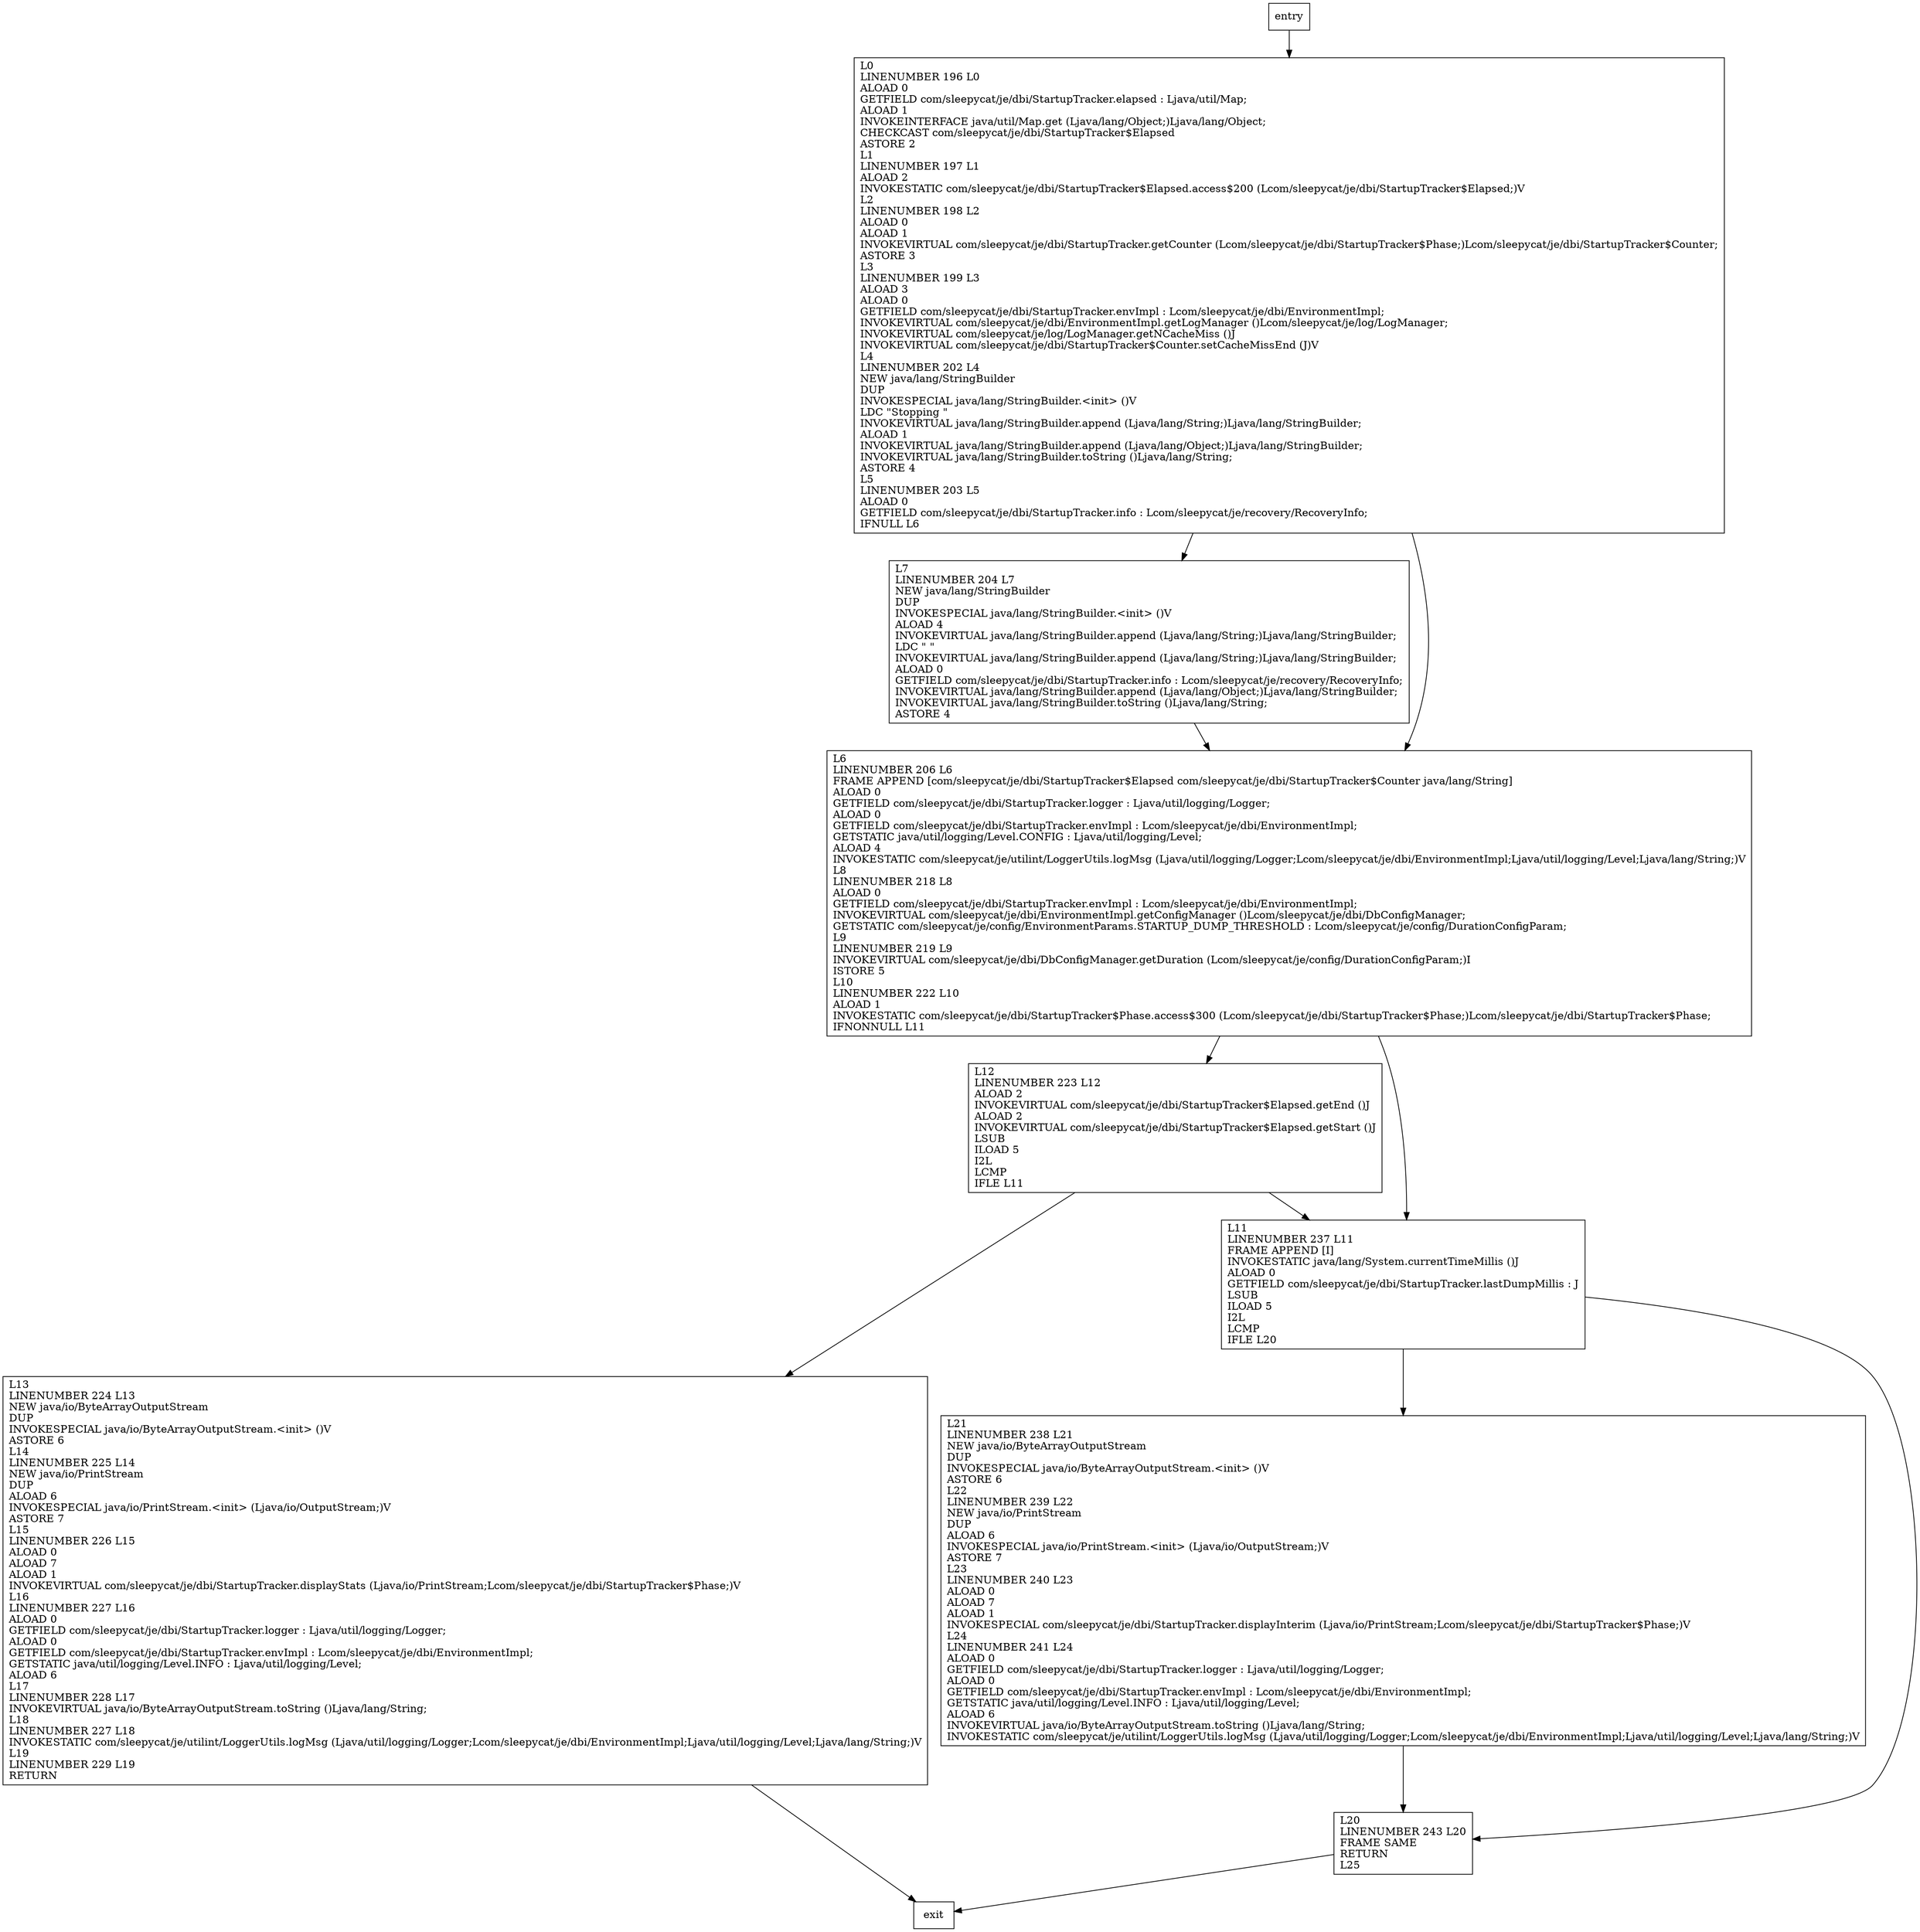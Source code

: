 digraph stop {
node [shape=record];
1986992559 [label="L7\lLINENUMBER 204 L7\lNEW java/lang/StringBuilder\lDUP\lINVOKESPECIAL java/lang/StringBuilder.\<init\> ()V\lALOAD 4\lINVOKEVIRTUAL java/lang/StringBuilder.append (Ljava/lang/String;)Ljava/lang/StringBuilder;\lLDC \" \"\lINVOKEVIRTUAL java/lang/StringBuilder.append (Ljava/lang/String;)Ljava/lang/StringBuilder;\lALOAD 0\lGETFIELD com/sleepycat/je/dbi/StartupTracker.info : Lcom/sleepycat/je/recovery/RecoveryInfo;\lINVOKEVIRTUAL java/lang/StringBuilder.append (Ljava/lang/Object;)Ljava/lang/StringBuilder;\lINVOKEVIRTUAL java/lang/StringBuilder.toString ()Ljava/lang/String;\lASTORE 4\l"];
604004329 [label="L13\lLINENUMBER 224 L13\lNEW java/io/ByteArrayOutputStream\lDUP\lINVOKESPECIAL java/io/ByteArrayOutputStream.\<init\> ()V\lASTORE 6\lL14\lLINENUMBER 225 L14\lNEW java/io/PrintStream\lDUP\lALOAD 6\lINVOKESPECIAL java/io/PrintStream.\<init\> (Ljava/io/OutputStream;)V\lASTORE 7\lL15\lLINENUMBER 226 L15\lALOAD 0\lALOAD 7\lALOAD 1\lINVOKEVIRTUAL com/sleepycat/je/dbi/StartupTracker.displayStats (Ljava/io/PrintStream;Lcom/sleepycat/je/dbi/StartupTracker$Phase;)V\lL16\lLINENUMBER 227 L16\lALOAD 0\lGETFIELD com/sleepycat/je/dbi/StartupTracker.logger : Ljava/util/logging/Logger;\lALOAD 0\lGETFIELD com/sleepycat/je/dbi/StartupTracker.envImpl : Lcom/sleepycat/je/dbi/EnvironmentImpl;\lGETSTATIC java/util/logging/Level.INFO : Ljava/util/logging/Level;\lALOAD 6\lL17\lLINENUMBER 228 L17\lINVOKEVIRTUAL java/io/ByteArrayOutputStream.toString ()Ljava/lang/String;\lL18\lLINENUMBER 227 L18\lINVOKESTATIC com/sleepycat/je/utilint/LoggerUtils.logMsg (Ljava/util/logging/Logger;Lcom/sleepycat/je/dbi/EnvironmentImpl;Ljava/util/logging/Level;Ljava/lang/String;)V\lL19\lLINENUMBER 229 L19\lRETURN\l"];
1220058694 [label="L0\lLINENUMBER 196 L0\lALOAD 0\lGETFIELD com/sleepycat/je/dbi/StartupTracker.elapsed : Ljava/util/Map;\lALOAD 1\lINVOKEINTERFACE java/util/Map.get (Ljava/lang/Object;)Ljava/lang/Object;\lCHECKCAST com/sleepycat/je/dbi/StartupTracker$Elapsed\lASTORE 2\lL1\lLINENUMBER 197 L1\lALOAD 2\lINVOKESTATIC com/sleepycat/je/dbi/StartupTracker$Elapsed.access$200 (Lcom/sleepycat/je/dbi/StartupTracker$Elapsed;)V\lL2\lLINENUMBER 198 L2\lALOAD 0\lALOAD 1\lINVOKEVIRTUAL com/sleepycat/je/dbi/StartupTracker.getCounter (Lcom/sleepycat/je/dbi/StartupTracker$Phase;)Lcom/sleepycat/je/dbi/StartupTracker$Counter;\lASTORE 3\lL3\lLINENUMBER 199 L3\lALOAD 3\lALOAD 0\lGETFIELD com/sleepycat/je/dbi/StartupTracker.envImpl : Lcom/sleepycat/je/dbi/EnvironmentImpl;\lINVOKEVIRTUAL com/sleepycat/je/dbi/EnvironmentImpl.getLogManager ()Lcom/sleepycat/je/log/LogManager;\lINVOKEVIRTUAL com/sleepycat/je/log/LogManager.getNCacheMiss ()J\lINVOKEVIRTUAL com/sleepycat/je/dbi/StartupTracker$Counter.setCacheMissEnd (J)V\lL4\lLINENUMBER 202 L4\lNEW java/lang/StringBuilder\lDUP\lINVOKESPECIAL java/lang/StringBuilder.\<init\> ()V\lLDC \"Stopping \"\lINVOKEVIRTUAL java/lang/StringBuilder.append (Ljava/lang/String;)Ljava/lang/StringBuilder;\lALOAD 1\lINVOKEVIRTUAL java/lang/StringBuilder.append (Ljava/lang/Object;)Ljava/lang/StringBuilder;\lINVOKEVIRTUAL java/lang/StringBuilder.toString ()Ljava/lang/String;\lASTORE 4\lL5\lLINENUMBER 203 L5\lALOAD 0\lGETFIELD com/sleepycat/je/dbi/StartupTracker.info : Lcom/sleepycat/je/recovery/RecoveryInfo;\lIFNULL L6\l"];
652896599 [label="L12\lLINENUMBER 223 L12\lALOAD 2\lINVOKEVIRTUAL com/sleepycat/je/dbi/StartupTracker$Elapsed.getEnd ()J\lALOAD 2\lINVOKEVIRTUAL com/sleepycat/je/dbi/StartupTracker$Elapsed.getStart ()J\lLSUB\lILOAD 5\lI2L\lLCMP\lIFLE L11\l"];
735881967 [label="L6\lLINENUMBER 206 L6\lFRAME APPEND [com/sleepycat/je/dbi/StartupTracker$Elapsed com/sleepycat/je/dbi/StartupTracker$Counter java/lang/String]\lALOAD 0\lGETFIELD com/sleepycat/je/dbi/StartupTracker.logger : Ljava/util/logging/Logger;\lALOAD 0\lGETFIELD com/sleepycat/je/dbi/StartupTracker.envImpl : Lcom/sleepycat/je/dbi/EnvironmentImpl;\lGETSTATIC java/util/logging/Level.CONFIG : Ljava/util/logging/Level;\lALOAD 4\lINVOKESTATIC com/sleepycat/je/utilint/LoggerUtils.logMsg (Ljava/util/logging/Logger;Lcom/sleepycat/je/dbi/EnvironmentImpl;Ljava/util/logging/Level;Ljava/lang/String;)V\lL8\lLINENUMBER 218 L8\lALOAD 0\lGETFIELD com/sleepycat/je/dbi/StartupTracker.envImpl : Lcom/sleepycat/je/dbi/EnvironmentImpl;\lINVOKEVIRTUAL com/sleepycat/je/dbi/EnvironmentImpl.getConfigManager ()Lcom/sleepycat/je/dbi/DbConfigManager;\lGETSTATIC com/sleepycat/je/config/EnvironmentParams.STARTUP_DUMP_THRESHOLD : Lcom/sleepycat/je/config/DurationConfigParam;\lL9\lLINENUMBER 219 L9\lINVOKEVIRTUAL com/sleepycat/je/dbi/DbConfigManager.getDuration (Lcom/sleepycat/je/config/DurationConfigParam;)I\lISTORE 5\lL10\lLINENUMBER 222 L10\lALOAD 1\lINVOKESTATIC com/sleepycat/je/dbi/StartupTracker$Phase.access$300 (Lcom/sleepycat/je/dbi/StartupTracker$Phase;)Lcom/sleepycat/je/dbi/StartupTracker$Phase;\lIFNONNULL L11\l"];
521174666 [label="L21\lLINENUMBER 238 L21\lNEW java/io/ByteArrayOutputStream\lDUP\lINVOKESPECIAL java/io/ByteArrayOutputStream.\<init\> ()V\lASTORE 6\lL22\lLINENUMBER 239 L22\lNEW java/io/PrintStream\lDUP\lALOAD 6\lINVOKESPECIAL java/io/PrintStream.\<init\> (Ljava/io/OutputStream;)V\lASTORE 7\lL23\lLINENUMBER 240 L23\lALOAD 0\lALOAD 7\lALOAD 1\lINVOKESPECIAL com/sleepycat/je/dbi/StartupTracker.displayInterim (Ljava/io/PrintStream;Lcom/sleepycat/je/dbi/StartupTracker$Phase;)V\lL24\lLINENUMBER 241 L24\lALOAD 0\lGETFIELD com/sleepycat/je/dbi/StartupTracker.logger : Ljava/util/logging/Logger;\lALOAD 0\lGETFIELD com/sleepycat/je/dbi/StartupTracker.envImpl : Lcom/sleepycat/je/dbi/EnvironmentImpl;\lGETSTATIC java/util/logging/Level.INFO : Ljava/util/logging/Level;\lALOAD 6\lINVOKEVIRTUAL java/io/ByteArrayOutputStream.toString ()Ljava/lang/String;\lINVOKESTATIC com/sleepycat/je/utilint/LoggerUtils.logMsg (Ljava/util/logging/Logger;Lcom/sleepycat/je/dbi/EnvironmentImpl;Ljava/util/logging/Level;Ljava/lang/String;)V\l"];
707561826 [label="L11\lLINENUMBER 237 L11\lFRAME APPEND [I]\lINVOKESTATIC java/lang/System.currentTimeMillis ()J\lALOAD 0\lGETFIELD com/sleepycat/je/dbi/StartupTracker.lastDumpMillis : J\lLSUB\lILOAD 5\lI2L\lLCMP\lIFLE L20\l"];
1791296084 [label="L20\lLINENUMBER 243 L20\lFRAME SAME\lRETURN\lL25\l"];
entry;
exit;
entry -> 1220058694
1986992559 -> 735881967
604004329 -> exit
1220058694 -> 1986992559
1220058694 -> 735881967
652896599 -> 604004329
652896599 -> 707561826
735881967 -> 652896599
735881967 -> 707561826
521174666 -> 1791296084
707561826 -> 521174666
707561826 -> 1791296084
1791296084 -> exit
}
